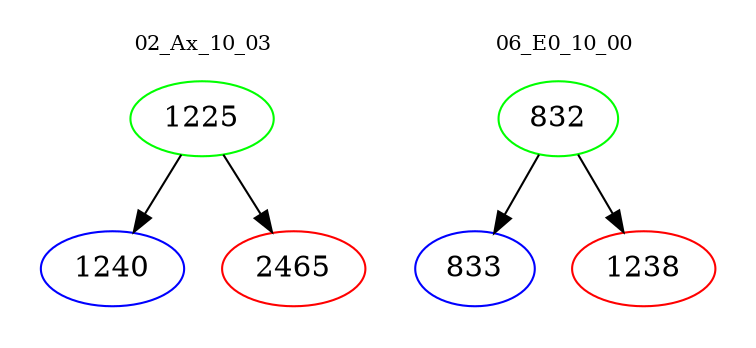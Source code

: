 digraph{
subgraph cluster_0 {
color = white
label = "02_Ax_10_03";
fontsize=10;
T0_1225 [label="1225", color="green"]
T0_1225 -> T0_1240 [color="black"]
T0_1240 [label="1240", color="blue"]
T0_1225 -> T0_2465 [color="black"]
T0_2465 [label="2465", color="red"]
}
subgraph cluster_1 {
color = white
label = "06_E0_10_00";
fontsize=10;
T1_832 [label="832", color="green"]
T1_832 -> T1_833 [color="black"]
T1_833 [label="833", color="blue"]
T1_832 -> T1_1238 [color="black"]
T1_1238 [label="1238", color="red"]
}
}
